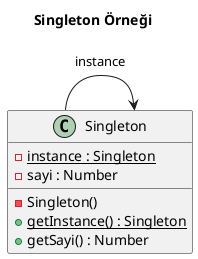 @startuml
left to right direction

title Singleton Örneği

class Singleton {
  -{static} instance : Singleton
  -sayi : Number
  -Singleton()
  +{static}getInstance() : Singleton
  +getSayi() : Number
}

Singleton --> Singleton : instance

@enduml